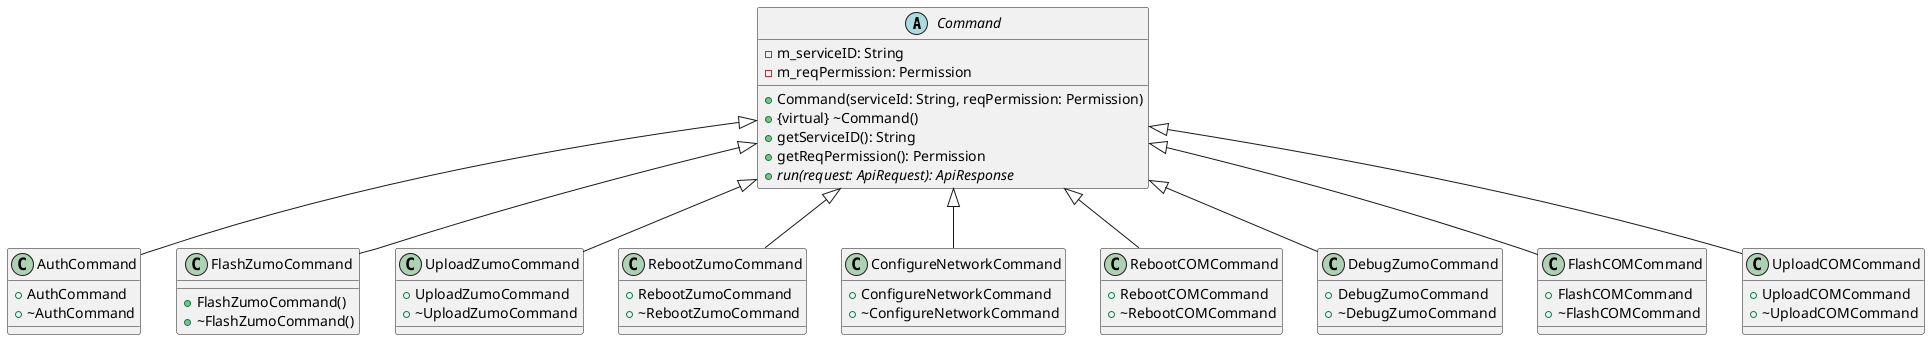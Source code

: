 @startuml

abstract class Command
{
    - m_serviceID: String
    - m_reqPermission: Permission
    + Command(serviceId: String, reqPermission: Permission)
    + {virtual} ~Command()
    + getServiceID(): String
    + getReqPermission(): Permission
    + {abstract} run(request: ApiRequest): ApiResponse
}

class AuthCommand
{
    + AuthCommand
    + ~AuthCommand
}
Command <|-down-AuthCommand

class FlashZumoCommand
{
    + FlashZumoCommand()
    + ~FlashZumoCommand()
}
Command <|-down-FlashZumoCommand

class UploadZumoCommand
{
    + UploadZumoCommand
    + ~UploadZumoCommand
}
Command <|-down-UploadZumoCommand

class RebootZumoCommand
{
    + RebootZumoCommand
    + ~RebootZumoCommand

}
Command <|-down-RebootZumoCommand

class ConfigureNetworkCommand
{
    + ConfigureNetworkCommand
    + ~ConfigureNetworkCommand
}
Command <|-down-ConfigureNetworkCommand

class RebootCOMCommand
{
    + RebootCOMCommand
    + ~RebootCOMCommand
}
Command <|-down-RebootCOMCommand

class DebugZumoCommand
{
    + DebugZumoCommand
    + ~DebugZumoCommand
}
Command <|-down-DebugZumoCommand

class FlashCOMCommand
{
    + FlashCOMCommand
    + ~FlashCOMCommand
}
Command <|-down-FlashCOMCommand

class UploadCOMCommand
{
    + UploadCOMCommand
    + ~UploadCOMCommand
}
Command <|-down-UploadCOMCommand
@enduml
